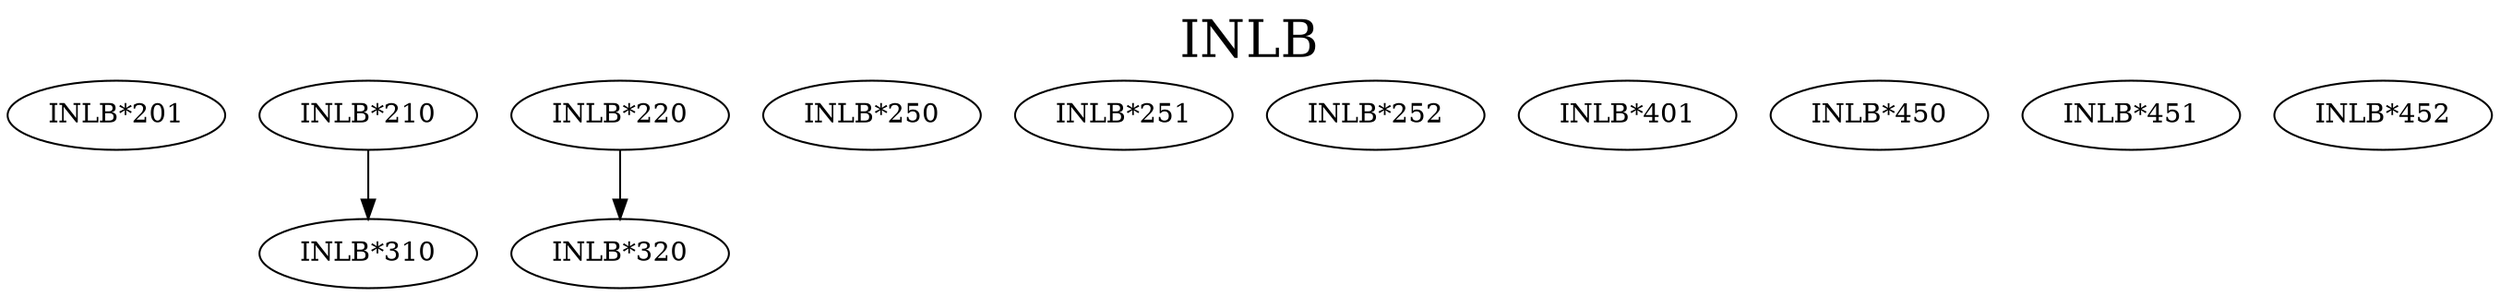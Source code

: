 digraph INLB {
labelloc = "t";
label = "INLB"
fontsize = 27;
"INLB*201"
"INLB*210"
"INLB*220"
"INLB*250"
"INLB*251"
"INLB*252"
"INLB*210" -> "INLB*310" [style=solid]
"INLB*220" -> "INLB*320" [style=solid]
"INLB*401"
"INLB*450"
"INLB*451"
"INLB*452"
}
